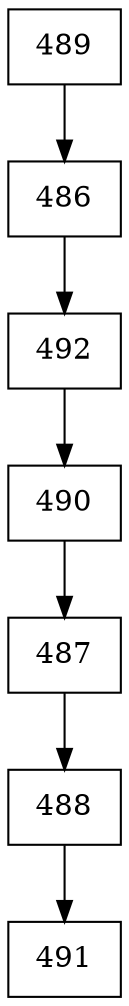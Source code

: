 digraph G {
  node [shape=record];
  node0 [label="{489}"];
  node0 -> node1;
  node1 [label="{486}"];
  node1 -> node2;
  node2 [label="{492}"];
  node2 -> node3;
  node3 [label="{490}"];
  node3 -> node4;
  node4 [label="{487}"];
  node4 -> node5;
  node5 [label="{488}"];
  node5 -> node6;
  node6 [label="{491}"];
}
